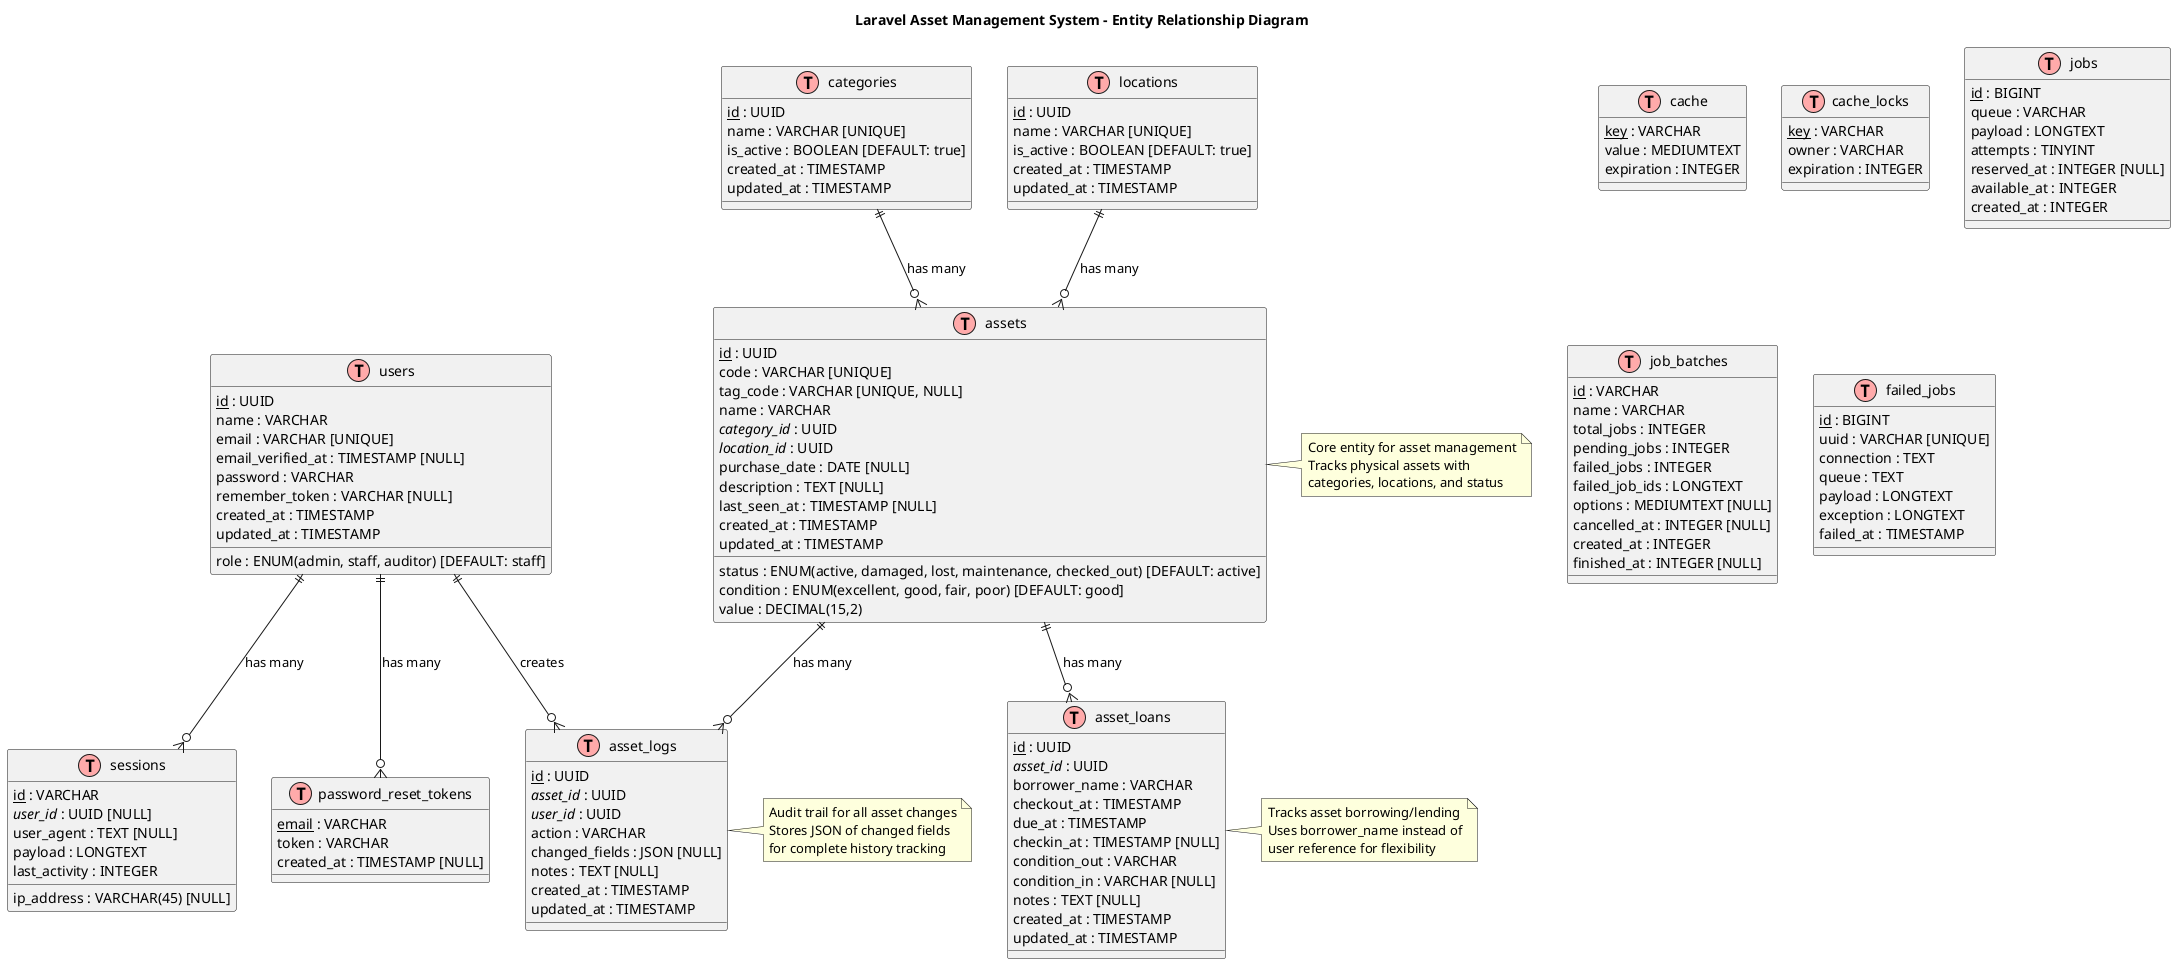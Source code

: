 @startuml Laravel Asset Management ERD
!define table(x) class x << (T,#FFAAAA) >>
!define pk(x) <u>x</u>
!define fk(x) <i>x</i>

title Laravel Asset Management System - Entity Relationship Diagram

' Main Business Tables
table(users) {
  pk(id) : UUID
  name : VARCHAR
  email : VARCHAR [UNIQUE]
  role : ENUM(admin, staff, auditor) [DEFAULT: staff]
  email_verified_at : TIMESTAMP [NULL]
  password : VARCHAR
  remember_token : VARCHAR [NULL]
  created_at : TIMESTAMP
  updated_at : TIMESTAMP
}

table(categories) {
  pk(id) : UUID
  name : VARCHAR [UNIQUE]
  is_active : BOOLEAN [DEFAULT: true]
  created_at : TIMESTAMP
  updated_at : TIMESTAMP
}

table(locations) {
  pk(id) : UUID
  name : VARCHAR [UNIQUE]
  is_active : BOOLEAN [DEFAULT: true]
  created_at : TIMESTAMP
  updated_at : TIMESTAMP
}

table(assets) {
  pk(id) : UUID
  code : VARCHAR [UNIQUE]
  tag_code : VARCHAR [UNIQUE, NULL]
  name : VARCHAR
  fk(category_id) : UUID
  fk(location_id) : UUID
  status : ENUM(active, damaged, lost, maintenance, checked_out) [DEFAULT: active]
  condition : ENUM(excellent, good, fair, poor) [DEFAULT: good]
  value : DECIMAL(15,2)
  purchase_date : DATE [NULL]
  description : TEXT [NULL]
  last_seen_at : TIMESTAMP [NULL]
  created_at : TIMESTAMP
  updated_at : TIMESTAMP
}

table(asset_logs) {
  pk(id) : UUID
  fk(asset_id) : UUID
  fk(user_id) : UUID
  action : VARCHAR
  changed_fields : JSON [NULL]
  notes : TEXT [NULL]
  created_at : TIMESTAMP
  updated_at : TIMESTAMP
}

table(asset_loans) {
  pk(id) : UUID
  fk(asset_id) : UUID
  borrower_name : VARCHAR
  checkout_at : TIMESTAMP
  due_at : TIMESTAMP
  checkin_at : TIMESTAMP [NULL]
  condition_out : VARCHAR
  condition_in : VARCHAR [NULL]
  notes : TEXT [NULL]
  created_at : TIMESTAMP
  updated_at : TIMESTAMP
}

' Laravel System Tables
table(password_reset_tokens) {
  pk(email) : VARCHAR
  token : VARCHAR
  created_at : TIMESTAMP [NULL]
}

table(sessions) {
  pk(id) : VARCHAR
  fk(user_id) : UUID [NULL]
  ip_address : VARCHAR(45) [NULL]
  user_agent : TEXT [NULL]
  payload : LONGTEXT
  last_activity : INTEGER
}

table(cache) {
  pk(key) : VARCHAR
  value : MEDIUMTEXT
  expiration : INTEGER
}

table(cache_locks) {
  pk(key) : VARCHAR
  owner : VARCHAR
  expiration : INTEGER
}

table(jobs) {
  pk(id) : BIGINT
  queue : VARCHAR
  payload : LONGTEXT
  attempts : TINYINT
  reserved_at : INTEGER [NULL]
  available_at : INTEGER
  created_at : INTEGER
}

table(job_batches) {
  pk(id) : VARCHAR
  name : VARCHAR
  total_jobs : INTEGER
  pending_jobs : INTEGER
  failed_jobs : INTEGER
  failed_job_ids : LONGTEXT
  options : MEDIUMTEXT [NULL]
  cancelled_at : INTEGER [NULL]
  created_at : INTEGER
  finished_at : INTEGER [NULL]
}

table(failed_jobs) {
  pk(id) : BIGINT
  uuid : VARCHAR [UNIQUE]
  connection : TEXT
  queue : TEXT
  payload : LONGTEXT
  exception : LONGTEXT
  failed_at : TIMESTAMP
}

' Relationships
categories ||--o{ assets : "has many"
locations ||--o{ assets : "has many"
assets ||--o{ asset_logs : "has many"
assets ||--o{ asset_loans : "has many"
users ||--o{ asset_logs : "creates"
users ||--o{ sessions : "has many"
users ||--o{ password_reset_tokens : "has many"

' Notes
note right of assets
  Core entity for asset management
  Tracks physical assets with
  categories, locations, and status
end note

note right of asset_loans
  Tracks asset borrowing/lending
  Uses borrower_name instead of
  user reference for flexibility
end note

note right of asset_logs
  Audit trail for all asset changes
  Stores JSON of changed fields
  for complete history tracking
end note

@enduml